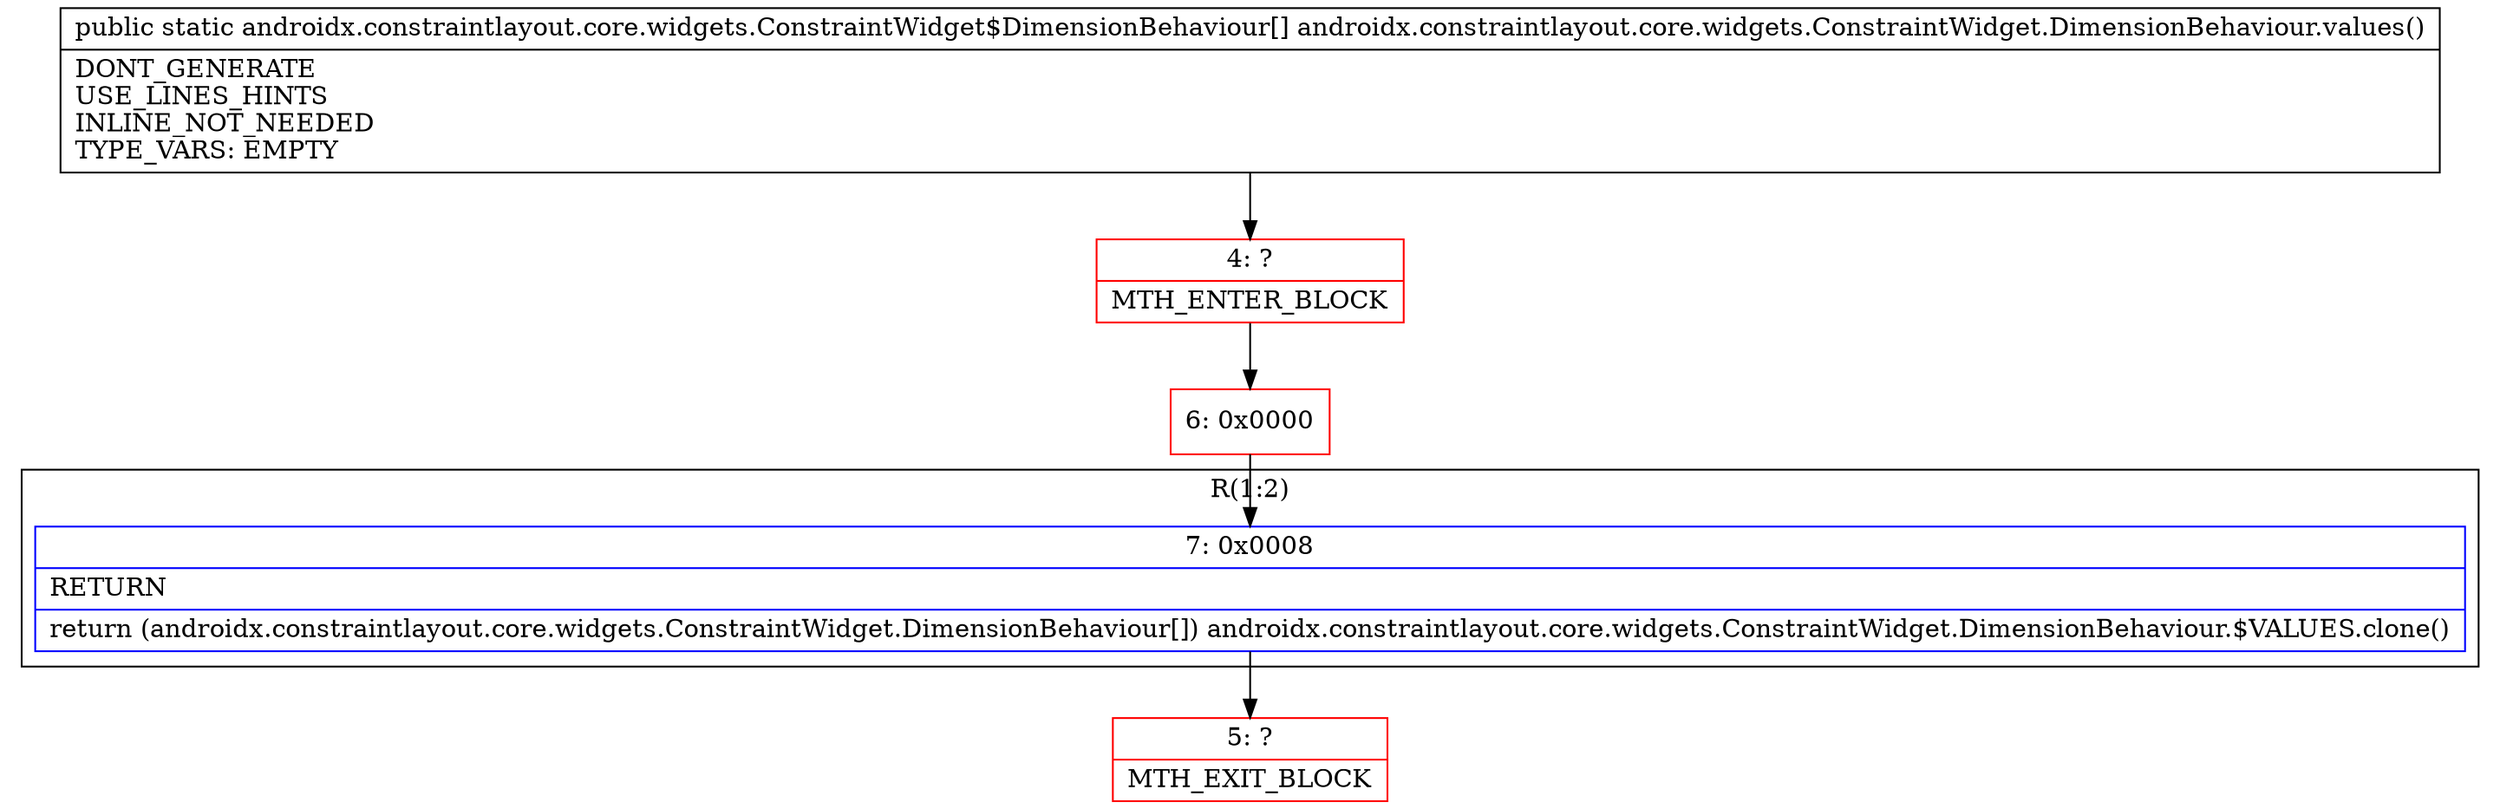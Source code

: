 digraph "CFG forandroidx.constraintlayout.core.widgets.ConstraintWidget.DimensionBehaviour.values()[Landroidx\/constraintlayout\/core\/widgets\/ConstraintWidget$DimensionBehaviour;" {
subgraph cluster_Region_932800011 {
label = "R(1:2)";
node [shape=record,color=blue];
Node_7 [shape=record,label="{7\:\ 0x0008|RETURN\l|return (androidx.constraintlayout.core.widgets.ConstraintWidget.DimensionBehaviour[]) androidx.constraintlayout.core.widgets.ConstraintWidget.DimensionBehaviour.$VALUES.clone()\l}"];
}
Node_4 [shape=record,color=red,label="{4\:\ ?|MTH_ENTER_BLOCK\l}"];
Node_6 [shape=record,color=red,label="{6\:\ 0x0000}"];
Node_5 [shape=record,color=red,label="{5\:\ ?|MTH_EXIT_BLOCK\l}"];
MethodNode[shape=record,label="{public static androidx.constraintlayout.core.widgets.ConstraintWidget$DimensionBehaviour[] androidx.constraintlayout.core.widgets.ConstraintWidget.DimensionBehaviour.values()  | DONT_GENERATE\lUSE_LINES_HINTS\lINLINE_NOT_NEEDED\lTYPE_VARS: EMPTY\l}"];
MethodNode -> Node_4;Node_7 -> Node_5;
Node_4 -> Node_6;
Node_6 -> Node_7;
}

